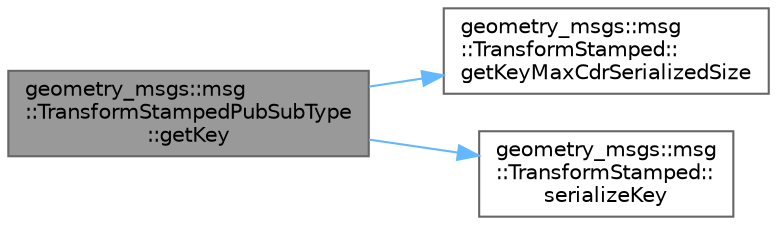 digraph "geometry_msgs::msg::TransformStampedPubSubType::getKey"
{
 // INTERACTIVE_SVG=YES
 // LATEX_PDF_SIZE
  bgcolor="transparent";
  edge [fontname=Helvetica,fontsize=10,labelfontname=Helvetica,labelfontsize=10];
  node [fontname=Helvetica,fontsize=10,shape=box,height=0.2,width=0.4];
  rankdir="LR";
  Node1 [id="Node000001",label="geometry_msgs::msg\l::TransformStampedPubSubType\l::getKey",height=0.2,width=0.4,color="gray40", fillcolor="grey60", style="filled", fontcolor="black",tooltip=" "];
  Node1 -> Node2 [id="edge1_Node000001_Node000002",color="steelblue1",style="solid",tooltip=" "];
  Node2 [id="Node000002",label="geometry_msgs::msg\l::TransformStamped::\lgetKeyMaxCdrSerializedSize",height=0.2,width=0.4,color="grey40", fillcolor="white", style="filled",URL="$dc/d01/classgeometry__msgs_1_1msg_1_1TransformStamped.html#a2ec42a28623addb0dacf3697aaaf4720",tooltip="This function returns the maximum serialized size of the Key of an object depending on the buffer ali..."];
  Node1 -> Node3 [id="edge2_Node000001_Node000003",color="steelblue1",style="solid",tooltip=" "];
  Node3 [id="Node000003",label="geometry_msgs::msg\l::TransformStamped::\lserializeKey",height=0.2,width=0.4,color="grey40", fillcolor="white", style="filled",URL="$dc/d01/classgeometry__msgs_1_1msg_1_1TransformStamped.html#af4cdbcb94de8d7be37ac7505e9e5df14",tooltip="This function serializes the key members of an object using CDR serialization."];
}
